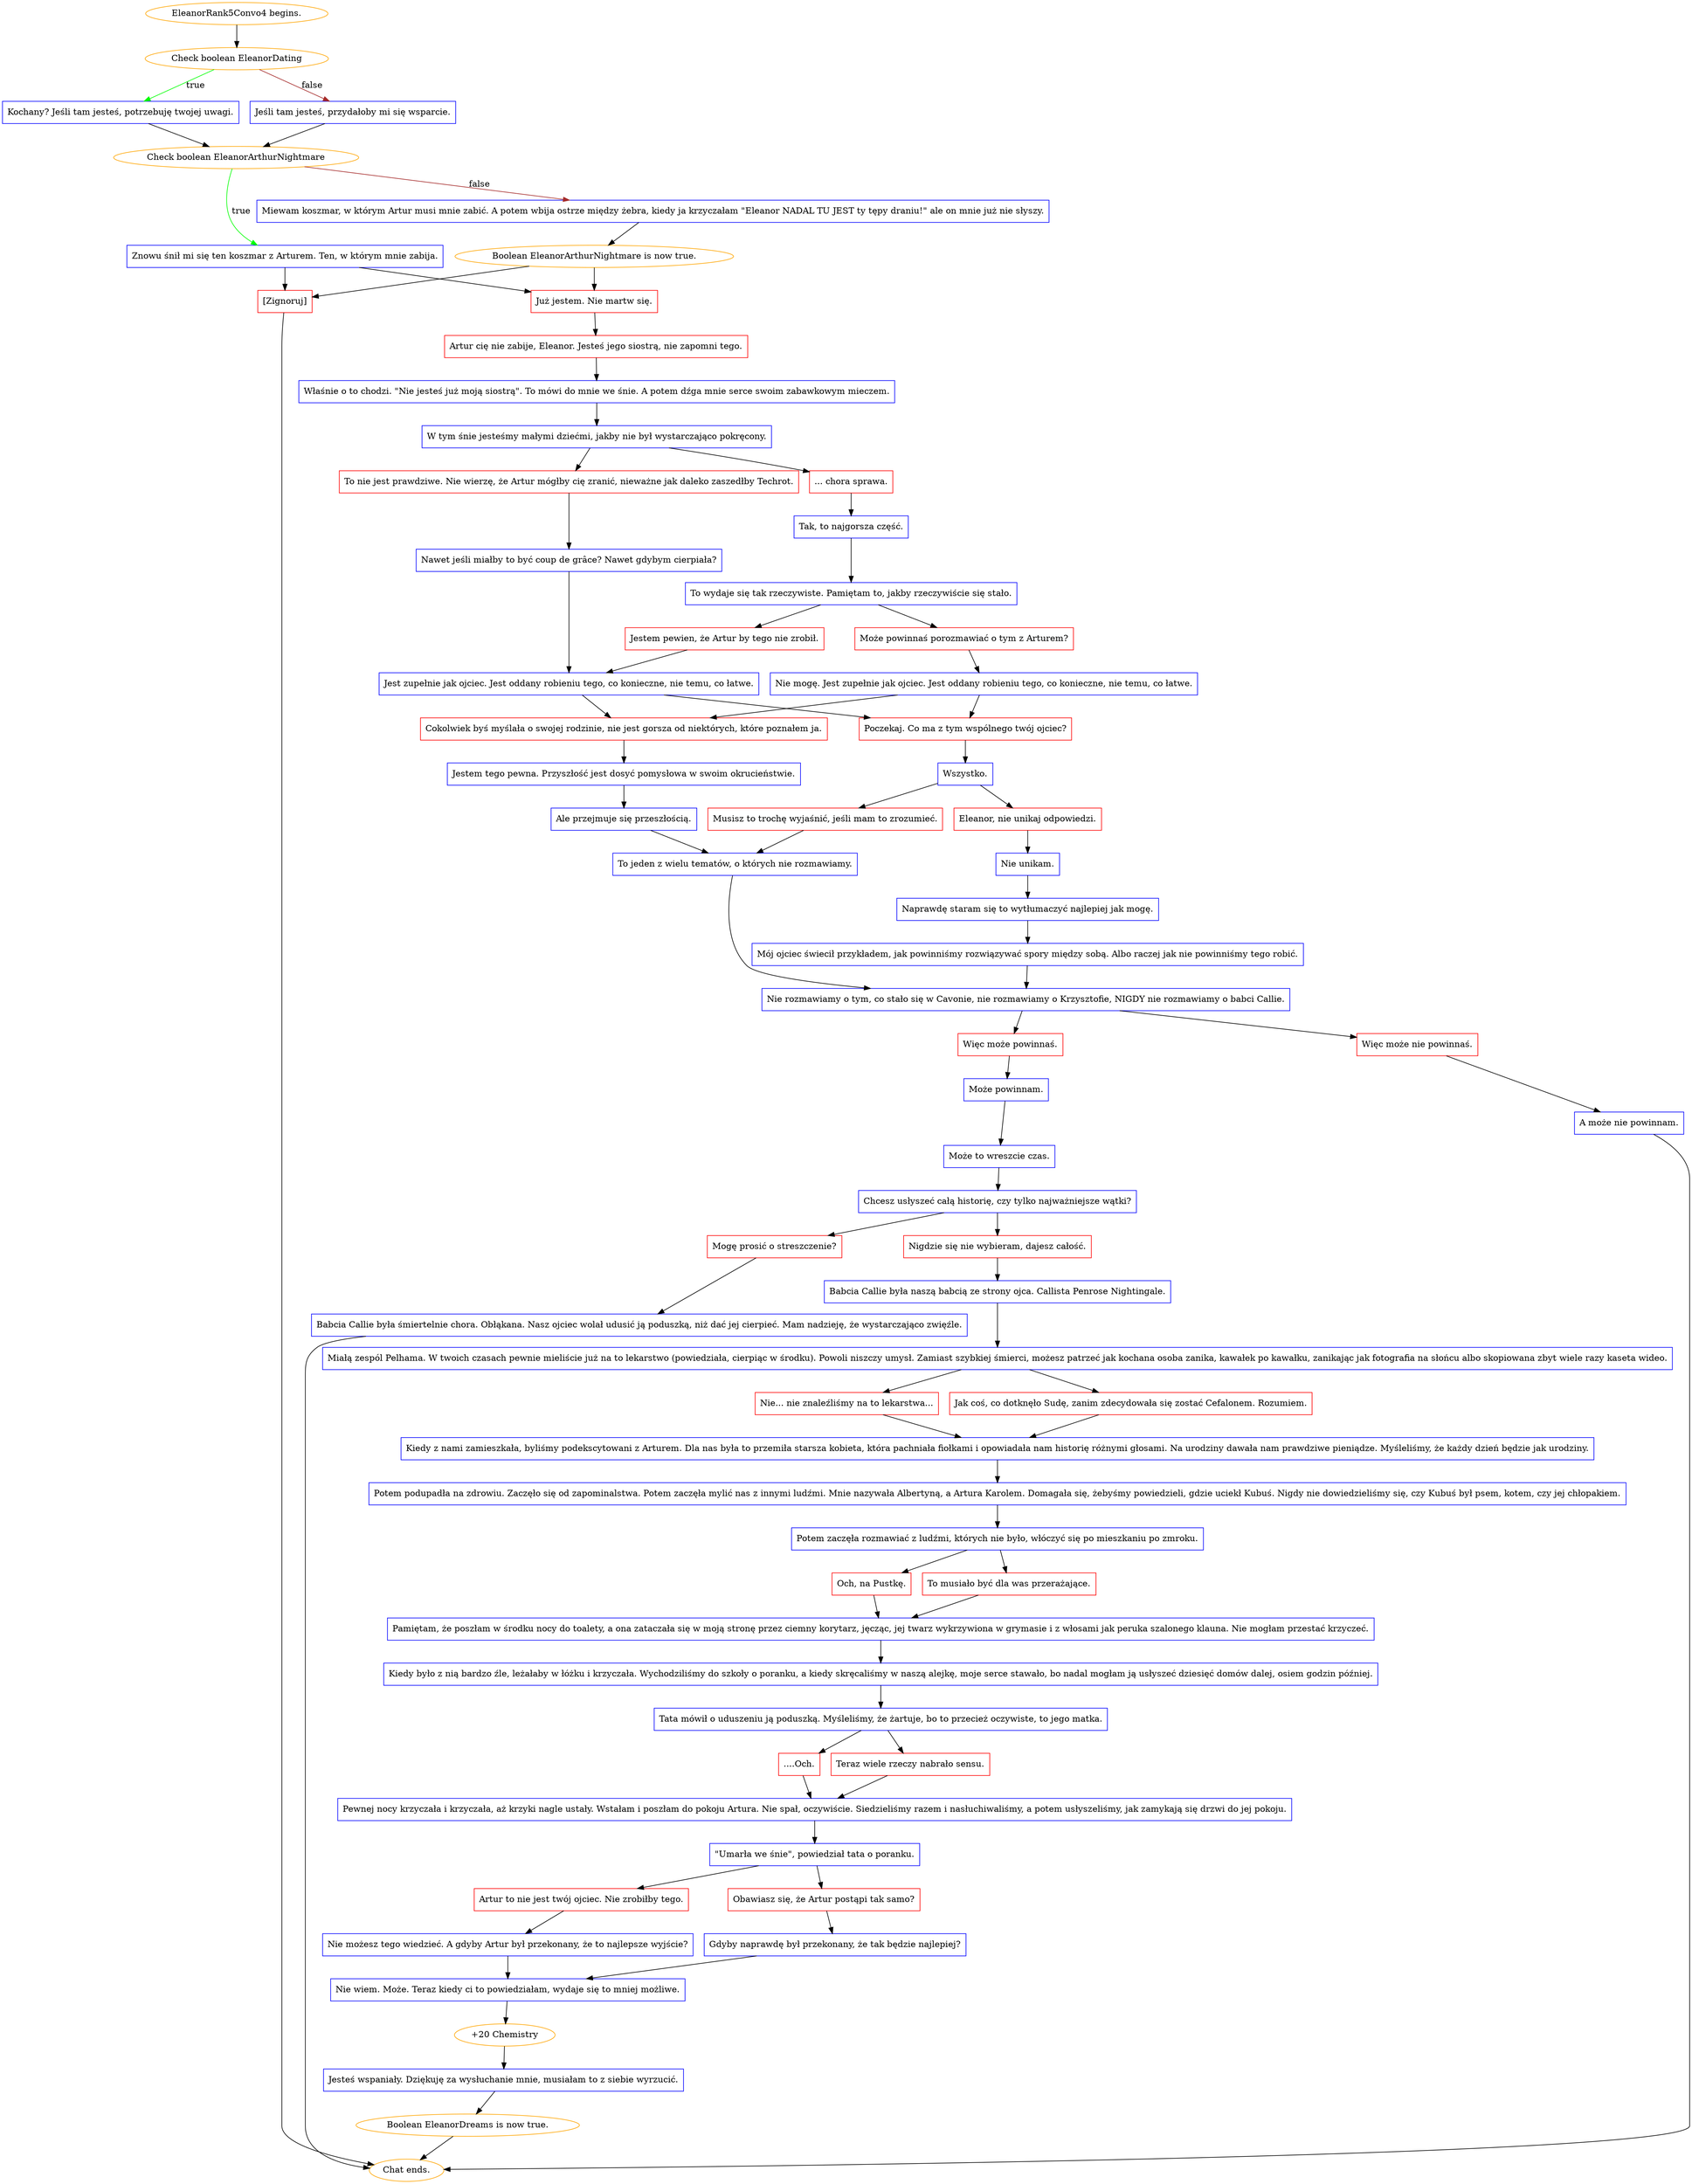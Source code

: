 digraph {
	"EleanorRank5Convo4 begins." [color=orange];
		"EleanorRank5Convo4 begins." -> j3881205893;
	j3881205893 [label="Check boolean EleanorDating",color=orange];
		j3881205893 -> j526076150 [label=true,color=green];
		j3881205893 -> j1222529730 [label=false,color=brown];
	j526076150 [label="Kochany? Jeśli tam jesteś, potrzebuję twojej uwagi.",shape=box,color=blue];
		j526076150 -> j3704551816;
	j1222529730 [label="Jeśli tam jesteś, przydałoby mi się wsparcie.",shape=box,color=blue];
		j1222529730 -> j3704551816;
	j3704551816 [label="Check boolean EleanorArthurNightmare",color=orange];
		j3704551816 -> j3778248814 [label=true,color=green];
		j3704551816 -> j2547123941 [label=false,color=brown];
	j3778248814 [label="Znowu śnił mi się ten koszmar z Arturem. Ten, w którym mnie zabija.",shape=box,color=blue];
		j3778248814 -> j3962526415;
		j3778248814 -> j3674632450;
	j2547123941 [label="Miewam koszmar, w którym Artur musi mnie zabić. A potem wbija ostrze między żebra, kiedy ja krzyczałam \"Eleanor NADAL TU JEST ty tępy draniu!\" ale on mnie już nie słyszy.",shape=box,color=blue];
		j2547123941 -> j561526907;
	j3962526415 [label="Już jestem. Nie martw się.",shape=box,color=red];
		j3962526415 -> j1688587391;
	j3674632450 [label="[Zignoruj]",shape=box,color=red];
		j3674632450 -> "Chat ends.";
	j561526907 [label="Boolean EleanorArthurNightmare is now true.",color=orange];
		j561526907 -> j3962526415;
		j561526907 -> j3674632450;
	j1688587391 [label="Artur cię nie zabije, Eleanor. Jesteś jego siostrą, nie zapomni tego.",shape=box,color=red];
		j1688587391 -> j2063532743;
	"Chat ends." [color=orange];
	j2063532743 [label="Właśnie o to chodzi. \"Nie jesteś już moją siostrą\". To mówi do mnie we śnie. A potem dźga mnie serce swoim zabawkowym mieczem.",shape=box,color=blue];
		j2063532743 -> j2190486627;
	j2190486627 [label="W tym śnie jesteśmy małymi dziećmi, jakby nie był wystarczająco pokręcony.",shape=box,color=blue];
		j2190486627 -> j653192739;
		j2190486627 -> j1103899989;
	j653192739 [label="To nie jest prawdziwe. Nie wierzę, że Artur mógłby cię zranić, nieważne jak daleko zaszedłby Techrot.",shape=box,color=red];
		j653192739 -> j525311588;
	j1103899989 [label="... chora sprawa.",shape=box,color=red];
		j1103899989 -> j2801638752;
	j525311588 [label="Nawet jeśli miałby to być coup de grâce? Nawet gdybym cierpiała?",shape=box,color=blue];
		j525311588 -> j3985374189;
	j2801638752 [label="Tak, to najgorsza część.",shape=box,color=blue];
		j2801638752 -> j730271598;
	j3985374189 [label="Jest zupełnie jak ojciec. Jest oddany robieniu tego, co konieczne, nie temu, co łatwe.",shape=box,color=blue];
		j3985374189 -> j357642929;
		j3985374189 -> j1136728260;
	j730271598 [label="To wydaje się tak rzeczywiste. Pamiętam to, jakby rzeczywiście się stało.",shape=box,color=blue];
		j730271598 -> j1913424875;
		j730271598 -> j1205613849;
	j357642929 [label="Cokolwiek byś myślała o swojej rodzinie, nie jest gorsza od niektórych, które poznałem ja.",shape=box,color=red];
		j357642929 -> j99891306;
	j1136728260 [label="Poczekaj. Co ma z tym wspólnego twój ojciec?",shape=box,color=red];
		j1136728260 -> j3965683952;
	j1913424875 [label="Jestem pewien, że Artur by tego nie zrobił.",shape=box,color=red];
		j1913424875 -> j3985374189;
	j1205613849 [label="Może powinnaś porozmawiać o tym z Arturem?",shape=box,color=red];
		j1205613849 -> j2059495369;
	j99891306 [label="Jestem tego pewna. Przyszłość jest dosyć pomysłowa w swoim okrucieństwie.",shape=box,color=blue];
		j99891306 -> j1395534339;
	j3965683952 [label="Wszystko.",shape=box,color=blue];
		j3965683952 -> j3946598161;
		j3965683952 -> j3893190547;
	j2059495369 [label="Nie mogę. Jest zupełnie jak ojciec. Jest oddany robieniu tego, co konieczne, nie temu, co łatwe.",shape=box,color=blue];
		j2059495369 -> j357642929;
		j2059495369 -> j1136728260;
	j1395534339 [label="Ale przejmuje się przeszłością.",shape=box,color=blue];
		j1395534339 -> j755279472;
	j3946598161 [label="Musisz to trochę wyjaśnić, jeśli mam to zrozumieć.",shape=box,color=red];
		j3946598161 -> j755279472;
	j3893190547 [label="Eleanor, nie unikaj odpowiedzi.",shape=box,color=red];
		j3893190547 -> j3602516113;
	j755279472 [label="To jeden z wielu tematów, o których nie rozmawiamy.",shape=box,color=blue];
		j755279472 -> j2845441683;
	j3602516113 [label="Nie unikam.",shape=box,color=blue];
		j3602516113 -> j3652715849;
	j2845441683 [label="Nie rozmawiamy o tym, co stało się w Cavonie, nie rozmawiamy o Krzysztofie, NIGDY nie rozmawiamy o babci Callie.",shape=box,color=blue];
		j2845441683 -> j1589544818;
		j2845441683 -> j2822753091;
	j3652715849 [label="Naprawdę staram się to wytłumaczyć najlepiej jak mogę.",shape=box,color=blue];
		j3652715849 -> j4188848505;
	j1589544818 [label="Więc może nie powinnaś.",shape=box,color=red];
		j1589544818 -> j1794978640;
	j2822753091 [label="Więc może powinnaś.",shape=box,color=red];
		j2822753091 -> j3755028210;
	j4188848505 [label="Mój ojciec świecił przykładem, jak powinniśmy rozwiązywać spory między sobą. Albo raczej jak nie powinniśmy tego robić.",shape=box,color=blue];
		j4188848505 -> j2845441683;
	j1794978640 [label="A może nie powinnam.",shape=box,color=blue];
		j1794978640 -> "Chat ends.";
	j3755028210 [label="Może powinnam.",shape=box,color=blue];
		j3755028210 -> j1905618574;
	j1905618574 [label="Może to wreszcie czas.",shape=box,color=blue];
		j1905618574 -> j1853682793;
	j1853682793 [label="Chcesz usłyszeć całą historię, czy tylko najważniejsze wątki?",shape=box,color=blue];
		j1853682793 -> j104803444;
		j1853682793 -> j1482729985;
	j104803444 [label="Nigdzie się nie wybieram, dajesz całość.",shape=box,color=red];
		j104803444 -> j3235684688;
	j1482729985 [label="Mogę prosić o streszczenie?",shape=box,color=red];
		j1482729985 -> j2848643143;
	j3235684688 [label="Babcia Callie była naszą babcią ze strony ojca. Callista Penrose Nightingale.",shape=box,color=blue];
		j3235684688 -> j3095450023;
	j2848643143 [label="Babcia Callie była śmiertelnie chora. Obłąkana. Nasz ojciec wolał udusić ją poduszką, niż dać jej cierpieć. Mam nadzieję, że wystarczająco zwięźle.",shape=box,color=blue];
		j2848643143 -> "Chat ends.";
	j3095450023 [label="Miałą zespól Pelhama. W twoich czasach pewnie mieliście już na to lekarstwo (powiedziała, cierpiąc w środku). Powoli niszczy umysł. Zamiast szybkiej śmierci, możesz patrzeć jak kochana osoba zanika, kawałek po kawałku, zanikając jak fotografia na słońcu albo skopiowana zbyt wiele razy kaseta wideo.",shape=box,color=blue];
		j3095450023 -> j1434700035;
		j3095450023 -> j1535301506;
	j1434700035 [label="Jak coś, co dotknęło Sudę, zanim zdecydowała się zostać Cefalonem. Rozumiem.",shape=box,color=red];
		j1434700035 -> j2334914349;
	j1535301506 [label="Nie... nie znaleźliśmy na to lekarstwa...",shape=box,color=red];
		j1535301506 -> j2334914349;
	j2334914349 [label="Kiedy z nami zamieszkała, byliśmy podekscytowani z Arturem. Dla nas była to przemiła starsza kobieta, która pachniała fiołkami i opowiadała nam historię różnymi głosami. Na urodziny dawała nam prawdziwe pieniądze. Myśleliśmy, że każdy dzień będzie jak urodziny.",shape=box,color=blue];
		j2334914349 -> j2551944817;
	j2551944817 [label="Potem podupadła na zdrowiu. Zaczęło się od zapominalstwa. Potem zaczęła mylić nas z innymi ludźmi. Mnie nazywała Albertyną, a Artura Karolem. Domagała się, żebyśmy powiedzieli, gdzie uciekł Kubuś. Nigdy nie dowiedzieliśmy się, czy Kubuś był psem, kotem, czy jej chłopakiem.",shape=box,color=blue];
		j2551944817 -> j3958358907;
	j3958358907 [label="Potem zaczęła rozmawiać z ludźmi, których nie było, włóczyć się po mieszkaniu po zmroku.",shape=box,color=blue];
		j3958358907 -> j2111744359;
		j3958358907 -> j2059214314;
	j2111744359 [label="To musiało być dla was przerażające.",shape=box,color=red];
		j2111744359 -> j2708125913;
	j2059214314 [label="Och, na Pustkę.",shape=box,color=red];
		j2059214314 -> j2708125913;
	j2708125913 [label="Pamiętam, że poszłam w środku nocy do toalety, a ona zataczała się w moją stronę przez ciemny korytarz, jęcząc, jej twarz wykrzywiona w grymasie i z włosami jak peruka szalonego klauna. Nie mogłam przestać krzyczeć.",shape=box,color=blue];
		j2708125913 -> j2755105721;
	j2755105721 [label="Kiedy było z nią bardzo źle, leżałaby w łóżku i krzyczała. Wychodziliśmy do szkoły o poranku, a kiedy skręcaliśmy w naszą alejkę, moje serce stawało, bo nadal mogłam ją usłyszeć dziesięć domów dalej, osiem godzin później.",shape=box,color=blue];
		j2755105721 -> j3622220184;
	j3622220184 [label="Tata mówił o uduszeniu ją poduszką. Myśleliśmy, że żartuje, bo to przecież oczywiste, to jego matka.",shape=box,color=blue];
		j3622220184 -> j1486032338;
		j3622220184 -> j3417278370;
	j1486032338 [label="Teraz wiele rzeczy nabrało sensu.",shape=box,color=red];
		j1486032338 -> j2196353985;
	j3417278370 [label="....Och.",shape=box,color=red];
		j3417278370 -> j2196353985;
	j2196353985 [label="Pewnej nocy krzyczała i krzyczała, aż krzyki nagle ustały. Wstałam i poszłam do pokoju Artura. Nie spał, oczywiście. Siedzieliśmy razem i nasłuchiwaliśmy, a potem usłyszeliśmy, jak zamykają się drzwi do jej pokoju.",shape=box,color=blue];
		j2196353985 -> j1805607404;
	j1805607404 [label="\"Umarła we śnie\", powiedział tata o poranku.",shape=box,color=blue];
		j1805607404 -> j1168714661;
		j1805607404 -> j2531714847;
	j1168714661 [label="Obawiasz się, że Artur postąpi tak samo?",shape=box,color=red];
		j1168714661 -> j1760746821;
	j2531714847 [label="Artur to nie jest twój ojciec. Nie zrobiłby tego.",shape=box,color=red];
		j2531714847 -> j1375656476;
	j1760746821 [label="Gdyby naprawdę był przekonany, że tak będzie najlepiej?",shape=box,color=blue];
		j1760746821 -> j2852390820;
	j1375656476 [label="Nie możesz tego wiedzieć. A gdyby Artur był przekonany, że to najlepsze wyjście?",shape=box,color=blue];
		j1375656476 -> j2852390820;
	j2852390820 [label="Nie wiem. Może. Teraz kiedy ci to powiedziałam, wydaje się to mniej możliwe.",shape=box,color=blue];
		j2852390820 -> j204765239;
	j204765239 [label="+20 Chemistry",color=orange];
		j204765239 -> j2383745247;
	j2383745247 [label="Jesteś wspaniały. Dziękuję za wysłuchanie mnie, musiałam to z siebie wyrzucić.",shape=box,color=blue];
		j2383745247 -> j2043428571;
	j2043428571 [label="Boolean EleanorDreams is now true.",color=orange];
		j2043428571 -> "Chat ends.";
}